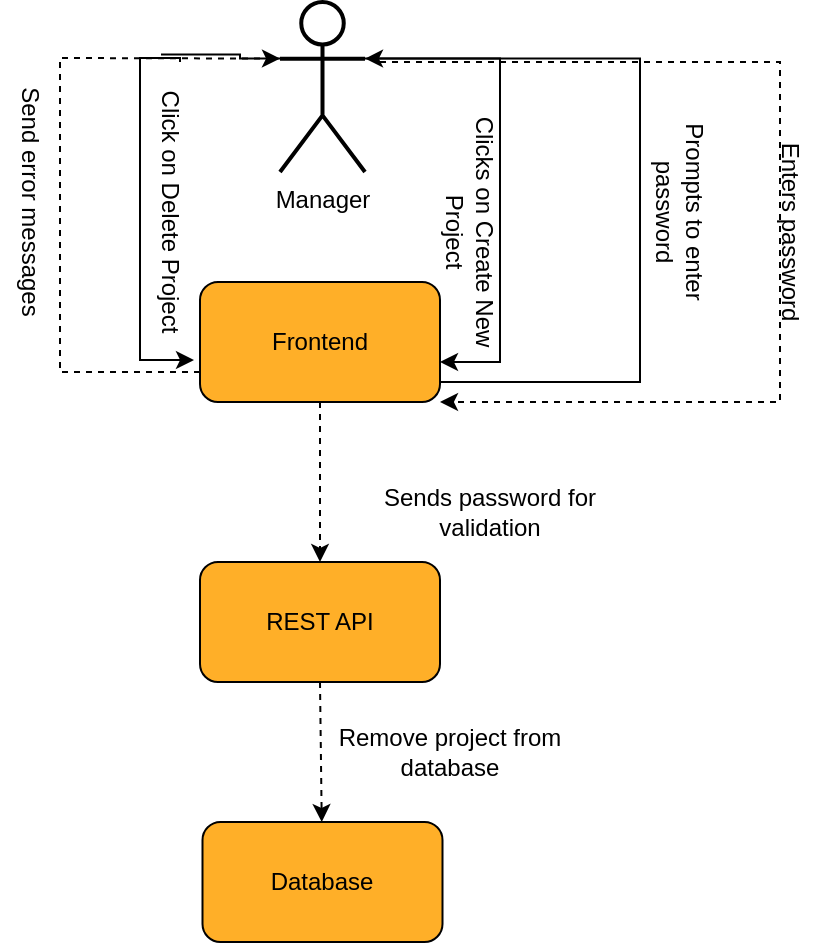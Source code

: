 <mxfile version="16.4.3" type="device"><diagram id="S9ephRrap3H5ggIDh2mu" name="Page-1"><mxGraphModel dx="1480" dy="472" grid="1" gridSize="10" guides="1" tooltips="1" connect="1" arrows="1" fold="1" page="1" pageScale="1" pageWidth="850" pageHeight="1100" math="0" shadow="0"><root><mxCell id="0"/><mxCell id="1" parent="0"/><mxCell id="WoqCzvtfRUfH4RAhsEGo-34" value="" style="group;fontSize=12;" parent="1" vertex="1" connectable="0"><mxGeometry x="-350" y="280" width="120" height="60" as="geometry"/></mxCell><mxCell id="WoqCzvtfRUfH4RAhsEGo-35" value="" style="rounded=1;whiteSpace=wrap;html=1;fillColor=#FFAF28;fontSize=12;" parent="WoqCzvtfRUfH4RAhsEGo-34" vertex="1"><mxGeometry width="120" height="60" as="geometry"/></mxCell><mxCell id="WoqCzvtfRUfH4RAhsEGo-36" value="&lt;font style=&quot;font-size: 12px;&quot;&gt;Frontend&lt;/font&gt;" style="text;html=1;strokeColor=none;fillColor=none;align=center;verticalAlign=middle;whiteSpace=wrap;rounded=0;fontSize=12;" parent="WoqCzvtfRUfH4RAhsEGo-34" vertex="1"><mxGeometry x="30" y="15" width="60" height="30" as="geometry"/></mxCell><mxCell id="WoqCzvtfRUfH4RAhsEGo-37" value="" style="group;fontSize=12;" parent="1" vertex="1" connectable="0"><mxGeometry x="-350" y="420" width="120" height="60" as="geometry"/></mxCell><mxCell id="WoqCzvtfRUfH4RAhsEGo-38" value="" style="rounded=1;whiteSpace=wrap;html=1;fillColor=#FFAF28;fontSize=12;" parent="WoqCzvtfRUfH4RAhsEGo-37" vertex="1"><mxGeometry width="120" height="60" as="geometry"/></mxCell><mxCell id="WoqCzvtfRUfH4RAhsEGo-39" value="&lt;font style=&quot;font-size: 12px;&quot;&gt;REST API&lt;/font&gt;" style="text;html=1;strokeColor=none;fillColor=none;align=center;verticalAlign=middle;whiteSpace=wrap;rounded=0;fontSize=12;" parent="WoqCzvtfRUfH4RAhsEGo-37" vertex="1"><mxGeometry x="30" y="15" width="60" height="30" as="geometry"/></mxCell><mxCell id="7wBhy_yvmmpVDptY_wW0-1" style="edgeStyle=orthogonalEdgeStyle;rounded=0;orthogonalLoop=1;jettySize=auto;html=1;exitX=1;exitY=0.333;exitDx=0;exitDy=0;exitPerimeter=0;" edge="1" parent="1" source="WoqCzvtfRUfH4RAhsEGo-42"><mxGeometry relative="1" as="geometry"><mxPoint x="-230" y="320" as="targetPoint"/><Array as="points"><mxPoint x="-200" y="168"/><mxPoint x="-200" y="320"/></Array></mxGeometry></mxCell><mxCell id="7wBhy_yvmmpVDptY_wW0-2" style="edgeStyle=orthogonalEdgeStyle;rounded=0;orthogonalLoop=1;jettySize=auto;html=1;exitX=0;exitY=0.333;exitDx=0;exitDy=0;exitPerimeter=0;entryX=-0.025;entryY=0.65;entryDx=0;entryDy=0;entryPerimeter=0;startArrow=none;" edge="1" parent="1" source="WoqCzvtfRUfH4RAhsEGo-54" target="WoqCzvtfRUfH4RAhsEGo-35"><mxGeometry relative="1" as="geometry"><Array as="points"><mxPoint x="-380" y="168"/><mxPoint x="-380" y="319"/></Array></mxGeometry></mxCell><mxCell id="WoqCzvtfRUfH4RAhsEGo-42" value="Manager" style="shape=umlActor;verticalLabelPosition=bottom;verticalAlign=top;html=1;outlineConnect=0;rounded=1;strokeWidth=2;fontSize=12;" parent="1" vertex="1"><mxGeometry x="-310" y="140" width="42.5" height="85" as="geometry"/></mxCell><mxCell id="WoqCzvtfRUfH4RAhsEGo-45" value="&lt;span style=&quot;background-color: rgb(255 , 255 , 255) ; font-size: 12px&quot;&gt;Clicks on Create New Project&lt;/span&gt;" style="text;html=1;strokeColor=none;fillColor=none;align=center;verticalAlign=middle;whiteSpace=wrap;rounded=0;fontSize=12;rotation=90;" parent="1" vertex="1"><mxGeometry x="-290" y="240" width="150" height="30" as="geometry"/></mxCell><mxCell id="WoqCzvtfRUfH4RAhsEGo-49" value="" style="group;fontSize=12;" parent="1" vertex="1" connectable="0"><mxGeometry x="-348.75" y="550" width="120" height="60" as="geometry"/></mxCell><mxCell id="WoqCzvtfRUfH4RAhsEGo-50" value="" style="rounded=1;whiteSpace=wrap;html=1;fillColor=#FFAF28;fontSize=12;" parent="WoqCzvtfRUfH4RAhsEGo-49" vertex="1"><mxGeometry width="120" height="60" as="geometry"/></mxCell><mxCell id="WoqCzvtfRUfH4RAhsEGo-51" value="&lt;font style=&quot;font-size: 12px&quot;&gt;Database&lt;/font&gt;" style="text;html=1;strokeColor=none;fillColor=none;align=center;verticalAlign=middle;whiteSpace=wrap;rounded=0;fontSize=12;" parent="WoqCzvtfRUfH4RAhsEGo-49" vertex="1"><mxGeometry x="30" y="15" width="60" height="30" as="geometry"/></mxCell><mxCell id="WoqCzvtfRUfH4RAhsEGo-58" value="&lt;span style=&quot;background-color: rgb(255 , 255 , 255)&quot;&gt;Prompts to enter password&lt;/span&gt;" style="text;html=1;strokeColor=none;fillColor=none;align=center;verticalAlign=middle;whiteSpace=wrap;rounded=0;fontSize=12;rotation=90;" parent="1" vertex="1"><mxGeometry x="-180" y="230" width="140" height="30" as="geometry"/></mxCell><mxCell id="WoqCzvtfRUfH4RAhsEGo-60" value="&lt;span style=&quot;background-color: rgb(255 , 255 , 255)&quot;&gt;Sends password for validation&lt;/span&gt;" style="text;html=1;strokeColor=none;fillColor=none;align=center;verticalAlign=middle;whiteSpace=wrap;rounded=0;fontSize=12;" parent="1" vertex="1"><mxGeometry x="-280" y="380" width="150" height="30" as="geometry"/></mxCell><mxCell id="YZSG8ADSb1zB2Gr0_d25-1" value="" style="endArrow=classic;html=1;rounded=0;dashed=1;exitX=0.5;exitY=1;exitDx=0;exitDy=0;entryX=0.5;entryY=0;entryDx=0;entryDy=0;" parent="1" edge="1" target="WoqCzvtfRUfH4RAhsEGo-38" source="WoqCzvtfRUfH4RAhsEGo-35"><mxGeometry width="50" height="50" relative="1" as="geometry"><mxPoint x="-170" y="450" as="sourcePoint"/><mxPoint y="450" as="targetPoint"/></mxGeometry></mxCell><mxCell id="YZSG8ADSb1zB2Gr0_d25-2" value="Enters password" style="text;html=1;strokeColor=none;fillColor=none;align=center;verticalAlign=middle;whiteSpace=wrap;rounded=0;rotation=90;" parent="1" vertex="1"><mxGeometry x="-130" y="240" width="150" height="30" as="geometry"/></mxCell><mxCell id="7wBhy_yvmmpVDptY_wW0-4" value="" style="endArrow=classic;html=1;rounded=0;dashed=1;exitX=0.5;exitY=1;exitDx=0;exitDy=0;" edge="1" parent="1" source="WoqCzvtfRUfH4RAhsEGo-38" target="WoqCzvtfRUfH4RAhsEGo-50"><mxGeometry width="50" height="50" relative="1" as="geometry"><mxPoint x="-280" y="350" as="sourcePoint"/><mxPoint x="-280" y="390" as="targetPoint"/></mxGeometry></mxCell><mxCell id="7wBhy_yvmmpVDptY_wW0-5" value="" style="endArrow=classic;html=1;rounded=0;dashed=1;exitX=0;exitY=0.75;exitDx=0;exitDy=0;entryX=0;entryY=0.333;entryDx=0;entryDy=0;entryPerimeter=0;" edge="1" parent="1" source="WoqCzvtfRUfH4RAhsEGo-35" target="WoqCzvtfRUfH4RAhsEGo-42"><mxGeometry width="50" height="50" relative="1" as="geometry"><mxPoint x="-280" y="350" as="sourcePoint"/><mxPoint x="-280" y="400" as="targetPoint"/><Array as="points"><mxPoint x="-420" y="325"/><mxPoint x="-420" y="168"/></Array></mxGeometry></mxCell><mxCell id="7wBhy_yvmmpVDptY_wW0-6" style="edgeStyle=orthogonalEdgeStyle;rounded=0;orthogonalLoop=1;jettySize=auto;html=1;exitX=1;exitY=0.25;exitDx=0;exitDy=0;entryX=1;entryY=0.333;entryDx=0;entryDy=0;entryPerimeter=0;" edge="1" parent="1" source="WoqCzvtfRUfH4RAhsEGo-35" target="WoqCzvtfRUfH4RAhsEGo-42"><mxGeometry relative="1" as="geometry"><Array as="points"><mxPoint x="-230" y="330"/><mxPoint x="-130" y="330"/><mxPoint x="-130" y="168"/></Array></mxGeometry></mxCell><mxCell id="7wBhy_yvmmpVDptY_wW0-7" value="" style="endArrow=classic;html=1;rounded=0;dashed=1;entryX=1;entryY=1;entryDx=0;entryDy=0;" edge="1" parent="1" target="WoqCzvtfRUfH4RAhsEGo-35"><mxGeometry width="50" height="50" relative="1" as="geometry"><mxPoint x="-260" y="170" as="sourcePoint"/><mxPoint x="-280" y="400" as="targetPoint"/><Array as="points"><mxPoint x="-60" y="170"/><mxPoint x="-60" y="340"/></Array></mxGeometry></mxCell><mxCell id="WoqCzvtfRUfH4RAhsEGo-63" value="&lt;span style=&quot;background-color: rgb(255 , 255 , 255)&quot;&gt;Remove project from database&lt;/span&gt;" style="text;html=1;strokeColor=none;fillColor=none;align=center;verticalAlign=middle;whiteSpace=wrap;rounded=0;fontSize=12;" parent="1" vertex="1"><mxGeometry x="-300" y="500" width="150" height="30" as="geometry"/></mxCell><mxCell id="WoqCzvtfRUfH4RAhsEGo-54" value="&lt;span style=&quot;background-color: rgb(255 , 255 , 255)&quot;&gt;Click on Delete Project&lt;/span&gt;" style="text;html=1;strokeColor=none;fillColor=none;align=center;verticalAlign=middle;whiteSpace=wrap;rounded=0;fontSize=12;rotation=90;" parent="1" vertex="1"><mxGeometry x="-440" y="230" width="150" height="30" as="geometry"/></mxCell><mxCell id="7wBhy_yvmmpVDptY_wW0-9" value="" style="edgeStyle=orthogonalEdgeStyle;rounded=0;orthogonalLoop=1;jettySize=auto;html=1;exitX=0;exitY=0.333;exitDx=0;exitDy=0;exitPerimeter=0;entryX=-0.025;entryY=0.65;entryDx=0;entryDy=0;entryPerimeter=0;endArrow=none;" edge="1" parent="1" source="WoqCzvtfRUfH4RAhsEGo-42" target="WoqCzvtfRUfH4RAhsEGo-54"><mxGeometry relative="1" as="geometry"><mxPoint x="-310" y="168.333" as="sourcePoint"/><mxPoint x="-353" y="319" as="targetPoint"/><Array as="points"/></mxGeometry></mxCell><mxCell id="WoqCzvtfRUfH4RAhsEGo-66" value="&lt;span style=&quot;background-color: rgb(255 , 255 , 255)&quot;&gt;Send error messages&lt;/span&gt;" style="text;html=1;strokeColor=none;fillColor=none;align=center;verticalAlign=middle;whiteSpace=wrap;rounded=0;fontSize=12;rotation=90;" parent="1" vertex="1"><mxGeometry x="-510" y="225" width="150" height="30" as="geometry"/></mxCell></root></mxGraphModel></diagram></mxfile>